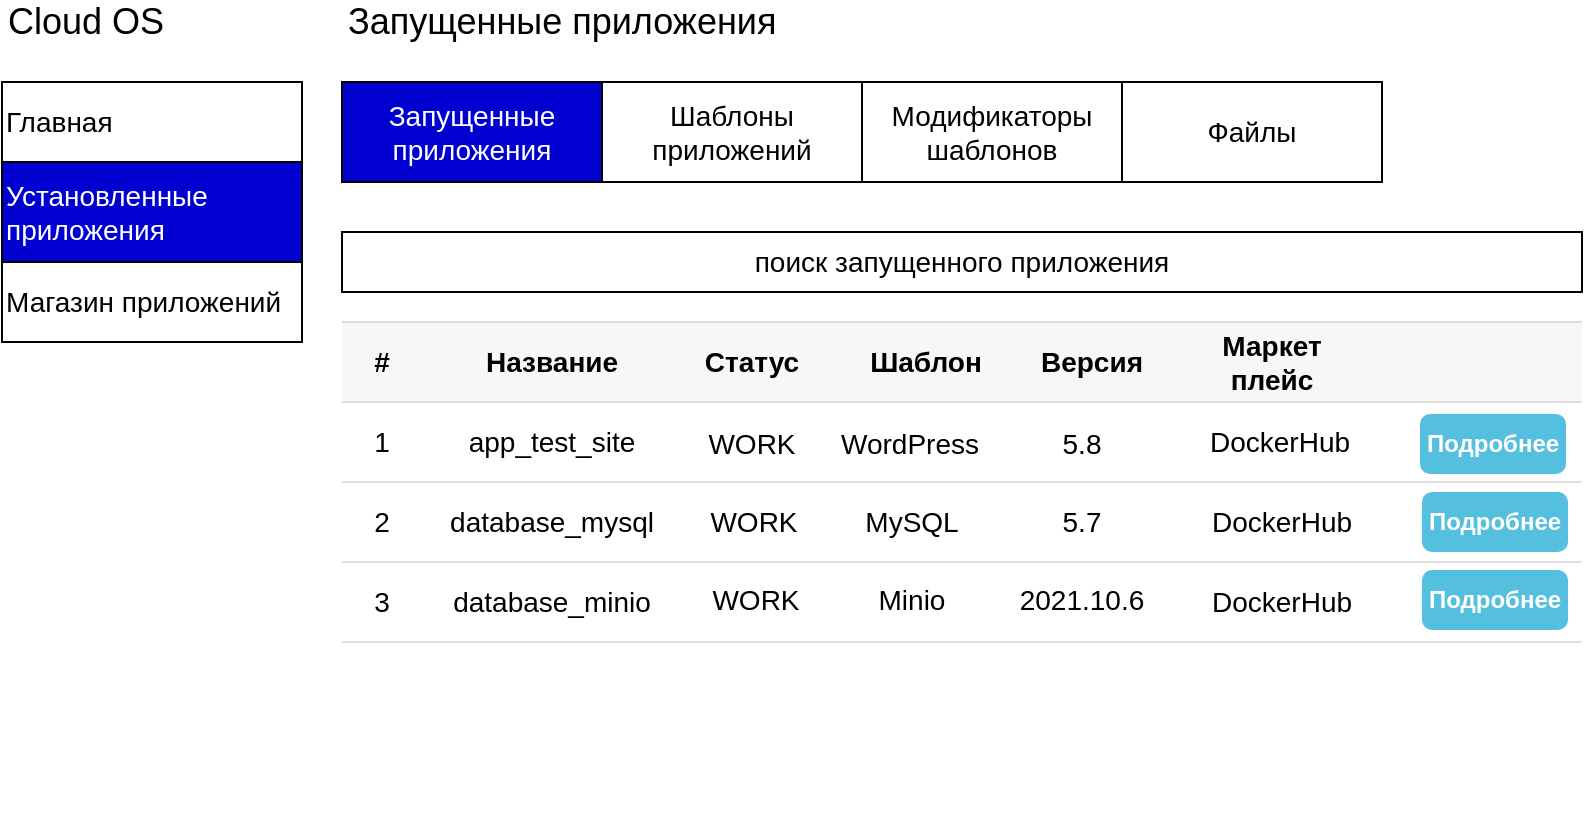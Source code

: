<mxfile version="12.4.0" type="device" pages="3"><diagram id="JrDgE8uD3g1a9WgGi8VF" name="Запущенные-приложения"><mxGraphModel dx="1005" dy="613" grid="1" gridSize="10" guides="1" tooltips="1" connect="1" arrows="1" fold="1" page="1" pageScale="1" pageWidth="827" pageHeight="1169" math="0" shadow="0"><root><mxCell id="63hw2q9ijEWtLi6miKPe-0"/><mxCell id="63hw2q9ijEWtLi6miKPe-1" parent="63hw2q9ijEWtLi6miKPe-0"/><mxCell id="63hw2q9ijEWtLi6miKPe-6" value="&lt;span style=&quot;white-space: normal&quot;&gt;Установленные приложения&lt;/span&gt;" style="rounded=0;whiteSpace=wrap;html=1;fontSize=14;align=left;labelBackgroundColor=none;fillColor=#0000D0;fontColor=#FFFFFF;" vertex="1" parent="63hw2q9ijEWtLi6miKPe-1"><mxGeometry x="10" y="110" width="150" height="50" as="geometry"/></mxCell><mxCell id="63hw2q9ijEWtLi6miKPe-8" value="&lt;span style=&quot;white-space: normal&quot;&gt;Главная&lt;/span&gt;" style="rounded=0;whiteSpace=wrap;html=1;fontSize=14;align=left;labelBackgroundColor=none;fillColor=#ffffff;fontColor=#000000;" vertex="1" parent="63hw2q9ijEWtLi6miKPe-1"><mxGeometry x="10" y="70" width="150" height="40" as="geometry"/></mxCell><mxCell id="63hw2q9ijEWtLi6miKPe-9" value="Магазин приложений" style="rounded=0;whiteSpace=wrap;html=1;fontSize=14;align=left;labelBackgroundColor=none;fillColor=#ffffff;fontColor=#000000;" vertex="1" parent="63hw2q9ijEWtLi6miKPe-1"><mxGeometry x="10" y="160" width="150" height="40" as="geometry"/></mxCell><mxCell id="ipV3f_fahWOgh4RkHPQq-0" value="Запущенные&lt;br&gt;приложения" style="rounded=0;whiteSpace=wrap;html=1;labelBackgroundColor=none;fillColor=#0000D0;fontSize=14;fontColor=#FFFFFF;align=center;" vertex="1" parent="63hw2q9ijEWtLi6miKPe-1"><mxGeometry x="180" y="70" width="130" height="50" as="geometry"/></mxCell><mxCell id="ipV3f_fahWOgh4RkHPQq-1" value="Cloud OS" style="text;html=1;strokeColor=none;fillColor=none;align=left;verticalAlign=middle;whiteSpace=wrap;rounded=0;labelBackgroundColor=none;fontSize=18;fontColor=#000000;" vertex="1" parent="63hw2q9ijEWtLi6miKPe-1"><mxGeometry x="11" y="30" width="150" height="20" as="geometry"/></mxCell><mxCell id="ipV3f_fahWOgh4RkHPQq-2" value="Запущенные приложения" style="text;html=1;strokeColor=none;fillColor=none;align=left;verticalAlign=middle;whiteSpace=wrap;rounded=0;labelBackgroundColor=none;fontSize=18;fontColor=#000000;" vertex="1" parent="63hw2q9ijEWtLi6miKPe-1"><mxGeometry x="181" y="30" width="250" height="20" as="geometry"/></mxCell><mxCell id="ipV3f_fahWOgh4RkHPQq-3" value="Шаблоны&lt;br&gt;приложений" style="rounded=0;whiteSpace=wrap;html=1;labelBackgroundColor=none;fillColor=#ffffff;fontSize=14;fontColor=#000000;align=center;" vertex="1" parent="63hw2q9ijEWtLi6miKPe-1"><mxGeometry x="310" y="70" width="130" height="50" as="geometry"/></mxCell><mxCell id="ipV3f_fahWOgh4RkHPQq-4" value="Модификаторы&lt;br&gt;шаблонов" style="rounded=0;whiteSpace=wrap;html=1;labelBackgroundColor=none;fillColor=#ffffff;fontSize=14;fontColor=#000000;align=center;" vertex="1" parent="63hw2q9ijEWtLi6miKPe-1"><mxGeometry x="440" y="70" width="130" height="50" as="geometry"/></mxCell><mxCell id="96yl3mnmM0A4l2XGLU0y-29" value="" style="html=1;shadow=0;dashed=0;shape=partialRectangle;top=0;bottom=0;right=0;left=0;strokeColor=#dddddd;labelBackgroundColor=none;fillColor=#ffffff;fontSize=14;fontColor=#000000;align=left;" vertex="1" parent="63hw2q9ijEWtLi6miKPe-1"><mxGeometry x="180" y="190" width="620" height="160" as="geometry"/></mxCell><mxCell id="96yl3mnmM0A4l2XGLU0y-30" value="" style="html=1;shadow=0;dashed=0;shape=mxgraph.bootstrap.horLines;strokeColor=inherit;fillColor=#000000;fillOpacity=3;resizeWidth=1;" vertex="1" parent="96yl3mnmM0A4l2XGLU0y-29"><mxGeometry width="620.0" height="40" relative="1" as="geometry"/></mxCell><mxCell id="96yl3mnmM0A4l2XGLU0y-31" value="#" style="html=1;shadow=0;dashed=0;shape=mxgraph.bootstrap.rect;strokeColor=none;fillColor=none;fontSize=14;fontStyle=1;whiteSpace=wrap;resizeHeight=1;" vertex="1" parent="96yl3mnmM0A4l2XGLU0y-30"><mxGeometry width="40" height="40" relative="1" as="geometry"/></mxCell><mxCell id="96yl3mnmM0A4l2XGLU0y-32" value="Название" style="html=1;shadow=0;dashed=0;shape=mxgraph.bootstrap.rect;strokeColor=none;fillColor=none;fontSize=14;fontStyle=1;align=center;whiteSpace=wrap;resizeHeight=1;" vertex="1" parent="96yl3mnmM0A4l2XGLU0y-30"><mxGeometry width="120" height="40" relative="1" as="geometry"><mxPoint x="45" as="offset"/></mxGeometry></mxCell><mxCell id="96yl3mnmM0A4l2XGLU0y-33" value="Шаблон" style="html=1;shadow=0;dashed=0;shape=mxgraph.bootstrap.rect;strokeColor=none;fillColor=none;fontSize=14;fontStyle=1;align=center;whiteSpace=wrap;resizeHeight=1;" vertex="1" parent="96yl3mnmM0A4l2XGLU0y-30"><mxGeometry width="90" height="40" relative="1" as="geometry"><mxPoint x="247" as="offset"/></mxGeometry></mxCell><mxCell id="96yl3mnmM0A4l2XGLU0y-34" value="Версия" style="html=1;shadow=0;dashed=0;shape=mxgraph.bootstrap.rect;strokeColor=none;fillColor=none;fontSize=14;fontStyle=1;align=center;whiteSpace=wrap;resizeHeight=1;" vertex="1" parent="96yl3mnmM0A4l2XGLU0y-30"><mxGeometry width="110" height="40" relative="1" as="geometry"><mxPoint x="320" as="offset"/></mxGeometry></mxCell><mxCell id="Lfw3LWU7JpFLzpk2XQXa-9" value="Маркет&lt;br&gt;плейс" style="html=1;shadow=0;dashed=0;shape=mxgraph.bootstrap.rect;strokeColor=none;fillColor=none;fontSize=14;fontStyle=1;align=center;whiteSpace=wrap;resizeHeight=1;" vertex="1" parent="96yl3mnmM0A4l2XGLU0y-30"><mxGeometry width="110" height="40" relative="1" as="geometry"><mxPoint x="410" as="offset"/></mxGeometry></mxCell><mxCell id="Lfw3LWU7JpFLzpk2XQXa-17" value="Статус" style="html=1;shadow=0;dashed=0;shape=mxgraph.bootstrap.rect;strokeColor=none;fillColor=none;fontSize=14;fontStyle=1;align=center;whiteSpace=wrap;resizeHeight=1;" vertex="1" parent="96yl3mnmM0A4l2XGLU0y-30"><mxGeometry width="90" height="40" relative="1" as="geometry"><mxPoint x="160" as="offset"/></mxGeometry></mxCell><mxCell id="96yl3mnmM0A4l2XGLU0y-37" value="" style="strokeColor=inherit;fillColor=inherit;gradientColor=inherit;html=1;shadow=0;dashed=0;shape=mxgraph.bootstrap.horLines;resizeWidth=1;" vertex="1" parent="96yl3mnmM0A4l2XGLU0y-29"><mxGeometry width="620.0" height="40" relative="1" as="geometry"><mxPoint y="40" as="offset"/></mxGeometry></mxCell><mxCell id="96yl3mnmM0A4l2XGLU0y-38" value="1" style="html=1;shadow=0;dashed=0;shape=mxgraph.bootstrap.rect;strokeColor=none;fillColor=none;fontSize=14;whiteSpace=wrap;resizeHeight=1;" vertex="1" parent="96yl3mnmM0A4l2XGLU0y-37"><mxGeometry width="40" height="40" relative="1" as="geometry"/></mxCell><mxCell id="96yl3mnmM0A4l2XGLU0y-39" value="app_test_site" style="html=1;shadow=0;dashed=0;shape=mxgraph.bootstrap.rect;strokeColor=none;fillColor=none;fontSize=14;align=center;whiteSpace=wrap;resizeHeight=1;" vertex="1" parent="96yl3mnmM0A4l2XGLU0y-37"><mxGeometry width="120" height="40" relative="1" as="geometry"><mxPoint x="45" as="offset"/></mxGeometry></mxCell><mxCell id="96yl3mnmM0A4l2XGLU0y-40" value="WordPress" style="html=1;shadow=0;dashed=0;shape=mxgraph.bootstrap.rect;strokeColor=none;fillColor=none;fontSize=14;align=center;whiteSpace=wrap;resizeHeight=1;" vertex="1" parent="96yl3mnmM0A4l2XGLU0y-37"><mxGeometry width="100" height="40" relative="1" as="geometry"><mxPoint x="234" y="1" as="offset"/></mxGeometry></mxCell><mxCell id="96yl3mnmM0A4l2XGLU0y-41" value="5.8" style="html=1;shadow=0;dashed=0;shape=mxgraph.bootstrap.rect;strokeColor=none;fillColor=none;fontSize=14;align=center;whiteSpace=wrap;resizeHeight=1;" vertex="1" parent="96yl3mnmM0A4l2XGLU0y-37"><mxGeometry width="80" height="40" relative="1" as="geometry"><mxPoint x="330" y="1" as="offset"/></mxGeometry></mxCell><mxCell id="Lfw3LWU7JpFLzpk2XQXa-10" value="DockerHub" style="html=1;shadow=0;dashed=0;shape=mxgraph.bootstrap.rect;strokeColor=none;fillColor=none;fontSize=14;align=center;whiteSpace=wrap;resizeHeight=1;" vertex="1" parent="96yl3mnmM0A4l2XGLU0y-37"><mxGeometry width="80" height="40" relative="1" as="geometry"><mxPoint x="429" as="offset"/></mxGeometry></mxCell><mxCell id="Lfw3LWU7JpFLzpk2XQXa-8" value="Подробнее" style="html=1;shadow=0;dashed=0;shape=mxgraph.bootstrap.rrect;align=center;rSize=5;strokeColor=none;fillColor=#55BFE0;fontColor=#ffffff;fontStyle=1;whiteSpace=wrap;" vertex="1" parent="96yl3mnmM0A4l2XGLU0y-37"><mxGeometry x="539" y="6" width="73" height="30" as="geometry"/></mxCell><mxCell id="Lfw3LWU7JpFLzpk2XQXa-18" value="WORK" style="html=1;shadow=0;dashed=0;shape=mxgraph.bootstrap.rect;strokeColor=none;fillColor=none;fontSize=14;align=center;whiteSpace=wrap;resizeHeight=1;" vertex="1" parent="96yl3mnmM0A4l2XGLU0y-37"><mxGeometry width="70" height="40" relative="1" as="geometry"><mxPoint x="170" y="1" as="offset"/></mxGeometry></mxCell><mxCell id="96yl3mnmM0A4l2XGLU0y-44" value="" style="strokeColor=inherit;fillColor=inherit;gradientColor=inherit;html=1;shadow=0;dashed=0;shape=mxgraph.bootstrap.horLines;resizeWidth=1;" vertex="1" parent="96yl3mnmM0A4l2XGLU0y-29"><mxGeometry width="620.0" height="40" relative="1" as="geometry"><mxPoint y="80" as="offset"/></mxGeometry></mxCell><mxCell id="96yl3mnmM0A4l2XGLU0y-45" value="2" style="html=1;shadow=0;dashed=0;shape=mxgraph.bootstrap.rect;strokeColor=none;fillColor=none;fontSize=14;whiteSpace=wrap;resizeHeight=1;" vertex="1" parent="96yl3mnmM0A4l2XGLU0y-44"><mxGeometry width="40" height="40" relative="1" as="geometry"/></mxCell><mxCell id="96yl3mnmM0A4l2XGLU0y-46" value="database_mysql" style="html=1;shadow=0;dashed=0;shape=mxgraph.bootstrap.rect;strokeColor=none;fillColor=none;fontSize=14;align=center;whiteSpace=wrap;resizeHeight=1;" vertex="1" parent="96yl3mnmM0A4l2XGLU0y-44"><mxGeometry width="80" height="40" relative="1" as="geometry"><mxPoint x="65" as="offset"/></mxGeometry></mxCell><mxCell id="96yl3mnmM0A4l2XGLU0y-47" value="MySQL" style="html=1;shadow=0;dashed=0;shape=mxgraph.bootstrap.rect;strokeColor=none;fillColor=none;fontSize=14;align=center;whiteSpace=wrap;resizeHeight=1;" vertex="1" parent="96yl3mnmM0A4l2XGLU0y-44"><mxGeometry width="80" height="40" relative="1" as="geometry"><mxPoint x="245" as="offset"/></mxGeometry></mxCell><mxCell id="96yl3mnmM0A4l2XGLU0y-48" value="5.7" style="html=1;shadow=0;dashed=0;shape=mxgraph.bootstrap.rect;strokeColor=none;fillColor=none;fontSize=14;align=center;whiteSpace=wrap;resizeHeight=1;" vertex="1" parent="96yl3mnmM0A4l2XGLU0y-44"><mxGeometry width="100" height="40" relative="1" as="geometry"><mxPoint x="320" as="offset"/></mxGeometry></mxCell><mxCell id="Lfw3LWU7JpFLzpk2XQXa-12" value="DockerHub" style="html=1;shadow=0;dashed=0;shape=mxgraph.bootstrap.rect;strokeColor=none;fillColor=none;fontSize=14;align=center;whiteSpace=wrap;resizeHeight=1;" vertex="1" parent="96yl3mnmM0A4l2XGLU0y-44"><mxGeometry width="100" height="40" relative="1" as="geometry"><mxPoint x="420" as="offset"/></mxGeometry></mxCell><mxCell id="Lfw3LWU7JpFLzpk2XQXa-14" value="Подробнее" style="html=1;shadow=0;dashed=0;shape=mxgraph.bootstrap.rrect;align=center;rSize=5;strokeColor=none;fillColor=#55BFE0;fontColor=#ffffff;fontStyle=1;whiteSpace=wrap;" vertex="1" parent="96yl3mnmM0A4l2XGLU0y-44"><mxGeometry x="540" y="5" width="73" height="30" as="geometry"/></mxCell><mxCell id="Lfw3LWU7JpFLzpk2XQXa-19" value="WORK" style="html=1;shadow=0;dashed=0;shape=mxgraph.bootstrap.rect;strokeColor=none;fillColor=none;fontSize=14;align=center;whiteSpace=wrap;resizeHeight=1;" vertex="1" parent="96yl3mnmM0A4l2XGLU0y-44"><mxGeometry width="80" height="40" relative="1" as="geometry"><mxPoint x="166" as="offset"/></mxGeometry></mxCell><mxCell id="96yl3mnmM0A4l2XGLU0y-51" value="" style="strokeColor=inherit;fillColor=inherit;gradientColor=inherit;html=1;shadow=0;dashed=0;shape=mxgraph.bootstrap.horLines;resizeWidth=1;" vertex="1" parent="96yl3mnmM0A4l2XGLU0y-29"><mxGeometry width="620.0" height="40" relative="1" as="geometry"><mxPoint y="120" as="offset"/></mxGeometry></mxCell><mxCell id="96yl3mnmM0A4l2XGLU0y-52" value="3" style="html=1;shadow=0;dashed=0;shape=mxgraph.bootstrap.rect;strokeColor=none;fillColor=none;fontSize=14;whiteSpace=wrap;resizeHeight=1;" vertex="1" parent="96yl3mnmM0A4l2XGLU0y-51"><mxGeometry width="40" height="40" relative="1" as="geometry"/></mxCell><mxCell id="96yl3mnmM0A4l2XGLU0y-53" value="database_minio" style="html=1;shadow=0;dashed=0;shape=mxgraph.bootstrap.rect;strokeColor=none;fillColor=none;fontSize=14;align=center;whiteSpace=wrap;resizeHeight=1;" vertex="1" parent="96yl3mnmM0A4l2XGLU0y-51"><mxGeometry width="80" height="40" relative="1" as="geometry"><mxPoint x="65" as="offset"/></mxGeometry></mxCell><mxCell id="96yl3mnmM0A4l2XGLU0y-54" value="Minio" style="html=1;shadow=0;dashed=0;shape=mxgraph.bootstrap.rect;strokeColor=none;fillColor=none;fontSize=14;align=center;whiteSpace=wrap;resizeHeight=1;" vertex="1" parent="96yl3mnmM0A4l2XGLU0y-51"><mxGeometry width="90" height="40" relative="1" as="geometry"><mxPoint x="240" y="-1" as="offset"/></mxGeometry></mxCell><mxCell id="96yl3mnmM0A4l2XGLU0y-55" value="2021.10.6" style="html=1;shadow=0;dashed=0;shape=mxgraph.bootstrap.rect;strokeColor=none;fillColor=none;fontSize=14;align=center;whiteSpace=wrap;resizeHeight=1;" vertex="1" parent="96yl3mnmM0A4l2XGLU0y-51"><mxGeometry width="100" height="40" relative="1" as="geometry"><mxPoint x="320" y="-1" as="offset"/></mxGeometry></mxCell><mxCell id="Lfw3LWU7JpFLzpk2XQXa-13" value="DockerHub" style="html=1;shadow=0;dashed=0;shape=mxgraph.bootstrap.rect;strokeColor=none;fillColor=none;fontSize=14;align=center;whiteSpace=wrap;resizeHeight=1;" vertex="1" parent="96yl3mnmM0A4l2XGLU0y-51"><mxGeometry width="100" height="40" relative="1" as="geometry"><mxPoint x="420" as="offset"/></mxGeometry></mxCell><mxCell id="Lfw3LWU7JpFLzpk2XQXa-15" value="Подробнее" style="html=1;shadow=0;dashed=0;shape=mxgraph.bootstrap.rrect;align=center;rSize=5;strokeColor=none;fillColor=#55BFE0;fontColor=#ffffff;fontStyle=1;whiteSpace=wrap;" vertex="1" parent="96yl3mnmM0A4l2XGLU0y-51"><mxGeometry x="540" y="4" width="73" height="30" as="geometry"/></mxCell><mxCell id="Lfw3LWU7JpFLzpk2XQXa-20" value="WORK" style="html=1;shadow=0;dashed=0;shape=mxgraph.bootstrap.rect;strokeColor=none;fillColor=none;fontSize=14;align=center;whiteSpace=wrap;resizeHeight=1;" vertex="1" parent="96yl3mnmM0A4l2XGLU0y-51"><mxGeometry width="80" height="40" relative="1" as="geometry"><mxPoint x="167" y="-1" as="offset"/></mxGeometry></mxCell><mxCell id="Lfw3LWU7JpFLzpk2XQXa-6" value="Text" style="text;html=1;align=center;verticalAlign=middle;resizable=0;points=[];;autosize=1;fontSize=14;fontColor=#FFFFFF;" vertex="1" parent="63hw2q9ijEWtLi6miKPe-1"><mxGeometry x="431" y="423" width="40" height="20" as="geometry"/></mxCell><mxCell id="Lfw3LWU7JpFLzpk2XQXa-16" value="поиск запущенного приложения" style="rounded=0;whiteSpace=wrap;html=1;labelBackgroundColor=none;fillColor=#ffffff;fontSize=14;fontColor=#000000;align=center;" vertex="1" parent="63hw2q9ijEWtLi6miKPe-1"><mxGeometry x="180" y="145" width="620" height="30" as="geometry"/></mxCell><mxCell id="54RAI9ahdwLEIPmzJVaE-0" value="Файлы" style="rounded=0;whiteSpace=wrap;html=1;labelBackgroundColor=none;fillColor=#ffffff;fontSize=14;fontColor=#000000;align=center;" vertex="1" parent="63hw2q9ijEWtLi6miKPe-1"><mxGeometry x="570" y="70" width="130" height="50" as="geometry"/></mxCell></root></mxGraphModel></diagram><diagram name="Шаблоны-приложений" id="APEYOhMUo7DAQHO9PnWC"><mxGraphModel dx="854" dy="521" grid="1" gridSize="10" guides="1" tooltips="1" connect="1" arrows="1" fold="1" page="1" pageScale="1" pageWidth="827" pageHeight="1169" math="0" shadow="0"><root><mxCell id="mfKeHgI7LYdbrTLJfNx0-0"/><mxCell id="mfKeHgI7LYdbrTLJfNx0-1" parent="mfKeHgI7LYdbrTLJfNx0-0"/><mxCell id="TLwlN860NCSayhAKVvN7-0" value="&lt;span style=&quot;white-space: normal&quot;&gt;Установленные приложения&lt;/span&gt;" style="rounded=0;whiteSpace=wrap;html=1;fontSize=14;align=left;labelBackgroundColor=none;fillColor=#0000D0;fontColor=#FFFFFF;" vertex="1" parent="mfKeHgI7LYdbrTLJfNx0-1"><mxGeometry x="10" y="110" width="150" height="50" as="geometry"/></mxCell><mxCell id="TLwlN860NCSayhAKVvN7-1" value="&lt;span style=&quot;white-space: normal&quot;&gt;Главная&lt;/span&gt;" style="rounded=0;whiteSpace=wrap;html=1;fontSize=14;align=left;labelBackgroundColor=none;fillColor=#ffffff;fontColor=#000000;" vertex="1" parent="mfKeHgI7LYdbrTLJfNx0-1"><mxGeometry x="10" y="70" width="150" height="40" as="geometry"/></mxCell><mxCell id="TLwlN860NCSayhAKVvN7-2" value="Магазин приложений" style="rounded=0;whiteSpace=wrap;html=1;fontSize=14;align=left;labelBackgroundColor=none;fillColor=#ffffff;fontColor=#000000;" vertex="1" parent="mfKeHgI7LYdbrTLJfNx0-1"><mxGeometry x="10" y="160" width="150" height="40" as="geometry"/></mxCell><mxCell id="TLwlN860NCSayhAKVvN7-3" value="Запущенные&lt;br&gt;приложения" style="rounded=0;whiteSpace=wrap;html=1;labelBackgroundColor=none;fillColor=#ffffff;fontSize=14;fontColor=#000000;align=center;" vertex="1" parent="mfKeHgI7LYdbrTLJfNx0-1"><mxGeometry x="180" y="70" width="130" height="50" as="geometry"/></mxCell><mxCell id="TLwlN860NCSayhAKVvN7-4" value="Cloud OS" style="text;html=1;strokeColor=none;fillColor=none;align=left;verticalAlign=middle;whiteSpace=wrap;rounded=0;labelBackgroundColor=none;fontSize=18;fontColor=#000000;" vertex="1" parent="mfKeHgI7LYdbrTLJfNx0-1"><mxGeometry x="11" y="30" width="150" height="20" as="geometry"/></mxCell><mxCell id="TLwlN860NCSayhAKVvN7-5" value="Запущенные приложения" style="text;html=1;strokeColor=none;fillColor=none;align=left;verticalAlign=middle;whiteSpace=wrap;rounded=0;labelBackgroundColor=none;fontSize=18;fontColor=#000000;" vertex="1" parent="mfKeHgI7LYdbrTLJfNx0-1"><mxGeometry x="181" y="30" width="250" height="20" as="geometry"/></mxCell><mxCell id="TLwlN860NCSayhAKVvN7-6" value="Шаблоны&lt;br&gt;приложений" style="rounded=0;whiteSpace=wrap;html=1;labelBackgroundColor=none;fillColor=#0000D0;fontSize=14;fontColor=#FFFFFF;align=center;" vertex="1" parent="mfKeHgI7LYdbrTLJfNx0-1"><mxGeometry x="310" y="70" width="130" height="50" as="geometry"/></mxCell><mxCell id="TLwlN860NCSayhAKVvN7-7" value="Модификаторы&lt;br&gt;шаблонов" style="rounded=0;whiteSpace=wrap;html=1;labelBackgroundColor=none;fillColor=#ffffff;fontSize=14;fontColor=#000000;align=center;" vertex="1" parent="mfKeHgI7LYdbrTLJfNx0-1"><mxGeometry x="440" y="70" width="130" height="50" as="geometry"/></mxCell><mxCell id="TLwlN860NCSayhAKVvN7-8" value="" style="html=1;shadow=0;dashed=0;shape=partialRectangle;top=0;bottom=0;right=0;left=0;strokeColor=#dddddd;labelBackgroundColor=none;fillColor=#ffffff;fontSize=14;fontColor=#000000;align=left;" vertex="1" parent="mfKeHgI7LYdbrTLJfNx0-1"><mxGeometry x="180" y="190" width="520" height="160" as="geometry"/></mxCell><mxCell id="TLwlN860NCSayhAKVvN7-9" value="" style="html=1;shadow=0;dashed=0;shape=mxgraph.bootstrap.horLines;strokeColor=inherit;fillColor=#000000;fillOpacity=3;resizeWidth=1;" vertex="1" parent="TLwlN860NCSayhAKVvN7-8"><mxGeometry width="520.0" height="40" relative="1" as="geometry"/></mxCell><mxCell id="TLwlN860NCSayhAKVvN7-10" value="#" style="html=1;shadow=0;dashed=0;shape=mxgraph.bootstrap.rect;strokeColor=none;fillColor=none;fontSize=14;fontStyle=1;whiteSpace=wrap;resizeHeight=1;" vertex="1" parent="TLwlN860NCSayhAKVvN7-9"><mxGeometry width="40" height="40" relative="1" as="geometry"/></mxCell><mxCell id="TLwlN860NCSayhAKVvN7-11" value="Название" style="html=1;shadow=0;dashed=0;shape=mxgraph.bootstrap.rect;strokeColor=none;fillColor=none;fontSize=14;fontStyle=1;align=center;whiteSpace=wrap;resizeHeight=1;" vertex="1" parent="TLwlN860NCSayhAKVvN7-9"><mxGeometry width="120" height="40" relative="1" as="geometry"><mxPoint x="45" as="offset"/></mxGeometry></mxCell><mxCell id="TLwlN860NCSayhAKVvN7-14" value="Маркетплейс" style="html=1;shadow=0;dashed=0;shape=mxgraph.bootstrap.rect;strokeColor=none;fillColor=none;fontSize=14;fontStyle=1;align=center;whiteSpace=wrap;resizeHeight=1;" vertex="1" parent="TLwlN860NCSayhAKVvN7-9"><mxGeometry width="120" height="40" relative="1" as="geometry"><mxPoint x="169" as="offset"/></mxGeometry></mxCell><mxCell id="TLwlN860NCSayhAKVvN7-16" value="" style="strokeColor=inherit;fillColor=inherit;gradientColor=inherit;html=1;shadow=0;dashed=0;shape=mxgraph.bootstrap.horLines;resizeWidth=1;" vertex="1" parent="TLwlN860NCSayhAKVvN7-8"><mxGeometry width="520.0" height="40" relative="1" as="geometry"><mxPoint y="40" as="offset"/></mxGeometry></mxCell><mxCell id="TLwlN860NCSayhAKVvN7-17" value="1" style="html=1;shadow=0;dashed=0;shape=mxgraph.bootstrap.rect;strokeColor=none;fillColor=none;fontSize=14;whiteSpace=wrap;resizeHeight=1;" vertex="1" parent="TLwlN860NCSayhAKVvN7-16"><mxGeometry width="40" height="40" relative="1" as="geometry"/></mxCell><mxCell id="TLwlN860NCSayhAKVvN7-18" value="WordPress" style="html=1;shadow=0;dashed=0;shape=mxgraph.bootstrap.rect;strokeColor=none;fillColor=none;fontSize=14;align=center;whiteSpace=wrap;resizeHeight=1;" vertex="1" parent="TLwlN860NCSayhAKVvN7-16"><mxGeometry width="120" height="40" relative="1" as="geometry"><mxPoint x="45" as="offset"/></mxGeometry></mxCell><mxCell id="TLwlN860NCSayhAKVvN7-21" value="DockerHub" style="html=1;shadow=0;dashed=0;shape=mxgraph.bootstrap.rect;strokeColor=none;fillColor=none;fontSize=14;align=center;whiteSpace=wrap;resizeHeight=1;" vertex="1" parent="TLwlN860NCSayhAKVvN7-16"><mxGeometry width="80" height="40" relative="1" as="geometry"><mxPoint x="190" y="1" as="offset"/></mxGeometry></mxCell><mxCell id="TLwlN860NCSayhAKVvN7-38" value="Подробнее" style="html=1;shadow=0;dashed=0;shape=mxgraph.bootstrap.rrect;align=center;rSize=5;strokeColor=none;fillColor=#55BFE0;fontColor=#ffffff;fontStyle=1;whiteSpace=wrap;" vertex="1" parent="TLwlN860NCSayhAKVvN7-16"><mxGeometry x="312" y="6" width="75.92" height="30" as="geometry"/></mxCell><mxCell id="bo0qXHEWa2jmOMniGgTe-0" value="Установить" style="html=1;shadow=0;dashed=0;shape=mxgraph.bootstrap.rrect;align=center;rSize=5;strokeColor=none;fillColor=#66CC00;fontColor=#ffffff;fontStyle=1;whiteSpace=wrap;" vertex="1" parent="TLwlN860NCSayhAKVvN7-16"><mxGeometry x="405.6" y="6" width="75.92" height="30" as="geometry"/></mxCell><mxCell id="TLwlN860NCSayhAKVvN7-24" value="" style="strokeColor=inherit;fillColor=inherit;gradientColor=inherit;html=1;shadow=0;dashed=0;shape=mxgraph.bootstrap.horLines;resizeWidth=1;" vertex="1" parent="TLwlN860NCSayhAKVvN7-8"><mxGeometry width="520.0" height="40" relative="1" as="geometry"><mxPoint y="80" as="offset"/></mxGeometry></mxCell><mxCell id="TLwlN860NCSayhAKVvN7-25" value="2" style="html=1;shadow=0;dashed=0;shape=mxgraph.bootstrap.rect;strokeColor=none;fillColor=none;fontSize=14;whiteSpace=wrap;resizeHeight=1;" vertex="1" parent="TLwlN860NCSayhAKVvN7-24"><mxGeometry width="40" height="40" relative="1" as="geometry"/></mxCell><mxCell id="TLwlN860NCSayhAKVvN7-26" value="MySQL" style="html=1;shadow=0;dashed=0;shape=mxgraph.bootstrap.rect;strokeColor=none;fillColor=none;fontSize=14;align=center;whiteSpace=wrap;resizeHeight=1;" vertex="1" parent="TLwlN860NCSayhAKVvN7-24"><mxGeometry width="80" height="40" relative="1" as="geometry"><mxPoint x="65" as="offset"/></mxGeometry></mxCell><mxCell id="TLwlN860NCSayhAKVvN7-29" value="DockerHub" style="html=1;shadow=0;dashed=0;shape=mxgraph.bootstrap.rect;strokeColor=none;fillColor=none;fontSize=14;align=center;whiteSpace=wrap;resizeHeight=1;" vertex="1" parent="TLwlN860NCSayhAKVvN7-24"><mxGeometry width="100" height="40" relative="1" as="geometry"><mxPoint x="181" as="offset"/></mxGeometry></mxCell><mxCell id="TLwlN860NCSayhAKVvN7-22" value="Подробнее" style="html=1;shadow=0;dashed=0;shape=mxgraph.bootstrap.rrect;align=center;rSize=5;strokeColor=none;fillColor=#55BFE0;fontColor=#ffffff;fontStyle=1;whiteSpace=wrap;" vertex="1" parent="TLwlN860NCSayhAKVvN7-24"><mxGeometry x="312" y="6" width="75.92" height="30" as="geometry"/></mxCell><mxCell id="bo0qXHEWa2jmOMniGgTe-2" value="Установить" style="html=1;shadow=0;dashed=0;shape=mxgraph.bootstrap.rrect;align=center;rSize=5;strokeColor=none;fillColor=#66CC00;fontColor=#ffffff;fontStyle=1;whiteSpace=wrap;" vertex="1" parent="TLwlN860NCSayhAKVvN7-24"><mxGeometry x="405.6" y="5" width="75.92" height="30" as="geometry"/></mxCell><mxCell id="TLwlN860NCSayhAKVvN7-32" value="" style="strokeColor=inherit;fillColor=inherit;gradientColor=inherit;html=1;shadow=0;dashed=0;shape=mxgraph.bootstrap.horLines;resizeWidth=1;" vertex="1" parent="TLwlN860NCSayhAKVvN7-8"><mxGeometry width="520.0" height="40" relative="1" as="geometry"><mxPoint y="120" as="offset"/></mxGeometry></mxCell><mxCell id="TLwlN860NCSayhAKVvN7-33" value="3" style="html=1;shadow=0;dashed=0;shape=mxgraph.bootstrap.rect;strokeColor=none;fillColor=none;fontSize=14;whiteSpace=wrap;resizeHeight=1;" vertex="1" parent="TLwlN860NCSayhAKVvN7-32"><mxGeometry width="40" height="40" relative="1" as="geometry"/></mxCell><mxCell id="TLwlN860NCSayhAKVvN7-34" value="Minio" style="html=1;shadow=0;dashed=0;shape=mxgraph.bootstrap.rect;strokeColor=none;fillColor=none;fontSize=14;align=center;whiteSpace=wrap;resizeHeight=1;" vertex="1" parent="TLwlN860NCSayhAKVvN7-32"><mxGeometry width="80" height="40" relative="1" as="geometry"><mxPoint x="65" as="offset"/></mxGeometry></mxCell><mxCell id="TLwlN860NCSayhAKVvN7-37" value="DockerHub" style="html=1;shadow=0;dashed=0;shape=mxgraph.bootstrap.rect;strokeColor=none;fillColor=none;fontSize=14;align=center;whiteSpace=wrap;resizeHeight=1;" vertex="1" parent="TLwlN860NCSayhAKVvN7-32"><mxGeometry width="100" height="40" relative="1" as="geometry"><mxPoint x="181" y="-1" as="offset"/></mxGeometry></mxCell><mxCell id="TLwlN860NCSayhAKVvN7-30" value="Подробнее" style="html=1;shadow=0;dashed=0;shape=mxgraph.bootstrap.rrect;align=center;rSize=5;strokeColor=none;fillColor=#55BFE0;fontColor=#ffffff;fontStyle=1;whiteSpace=wrap;" vertex="1" parent="TLwlN860NCSayhAKVvN7-32"><mxGeometry x="312" y="6" width="75.92" height="30" as="geometry"/></mxCell><mxCell id="bo0qXHEWa2jmOMniGgTe-1" value="Установить" style="html=1;shadow=0;dashed=0;shape=mxgraph.bootstrap.rrect;align=center;rSize=5;strokeColor=none;fillColor=#66CC00;fontColor=#ffffff;fontStyle=1;whiteSpace=wrap;" vertex="1" parent="TLwlN860NCSayhAKVvN7-32"><mxGeometry x="405.6" y="4" width="75.92" height="30" as="geometry"/></mxCell><mxCell id="TLwlN860NCSayhAKVvN7-40" value="поиск шаблона по названию" style="rounded=0;whiteSpace=wrap;html=1;labelBackgroundColor=none;fillColor=#ffffff;fontSize=14;fontColor=#000000;align=center;" vertex="1" parent="mfKeHgI7LYdbrTLJfNx0-1"><mxGeometry x="181" y="145" width="389" height="30" as="geometry"/></mxCell><mxCell id="TLwlN860NCSayhAKVvN7-41" value="Файлы" style="rounded=0;whiteSpace=wrap;html=1;labelBackgroundColor=none;fillColor=#ffffff;fontSize=14;fontColor=#000000;align=center;" vertex="1" parent="mfKeHgI7LYdbrTLJfNx0-1"><mxGeometry x="570" y="70" width="130" height="50" as="geometry"/></mxCell><mxCell id="bo0qXHEWa2jmOMniGgTe-3" value="&lt;span style=&quot;font-size: 14px&quot;&gt;Все магазины&lt;/span&gt;" style="rounded=0;whiteSpace=wrap;html=1;labelBackgroundColor=none;fillColor=#ffffff;fontSize=18;fontColor=#000000;align=center;" vertex="1" parent="mfKeHgI7LYdbrTLJfNx0-1"><mxGeometry x="580" y="145" width="120" height="30" as="geometry"/></mxCell></root></mxGraphModel></diagram><diagram name="Модификаторы-приложений" id="pWOuTivBp4cdHtPvGURR"><mxGraphModel dx="854" dy="521" grid="1" gridSize="10" guides="1" tooltips="1" connect="1" arrows="1" fold="1" page="1" pageScale="1" pageWidth="827" pageHeight="1169" math="0" shadow="0"><root><mxCell id="on9ubzUbm9ZfOwUmcfH1-0"/><mxCell id="on9ubzUbm9ZfOwUmcfH1-1" parent="on9ubzUbm9ZfOwUmcfH1-0"/><mxCell id="ieQtvrVPaqUYlRtfbKoQ-0" value="&lt;span style=&quot;white-space: normal&quot;&gt;Установленные приложения&lt;/span&gt;" style="rounded=0;whiteSpace=wrap;html=1;fontSize=14;align=left;labelBackgroundColor=none;fillColor=#0000D0;fontColor=#FFFFFF;" vertex="1" parent="on9ubzUbm9ZfOwUmcfH1-1"><mxGeometry x="10" y="110" width="150" height="50" as="geometry"/></mxCell><mxCell id="ieQtvrVPaqUYlRtfbKoQ-1" value="&lt;span style=&quot;white-space: normal&quot;&gt;Главная&lt;/span&gt;" style="rounded=0;whiteSpace=wrap;html=1;fontSize=14;align=left;labelBackgroundColor=none;fillColor=#ffffff;fontColor=#000000;" vertex="1" parent="on9ubzUbm9ZfOwUmcfH1-1"><mxGeometry x="10" y="70" width="150" height="40" as="geometry"/></mxCell><mxCell id="ieQtvrVPaqUYlRtfbKoQ-2" value="Магазин приложений" style="rounded=0;whiteSpace=wrap;html=1;fontSize=14;align=left;labelBackgroundColor=none;fillColor=#ffffff;fontColor=#000000;" vertex="1" parent="on9ubzUbm9ZfOwUmcfH1-1"><mxGeometry x="10" y="160" width="150" height="40" as="geometry"/></mxCell><mxCell id="ieQtvrVPaqUYlRtfbKoQ-3" value="Запущенные&lt;br&gt;приложения" style="rounded=0;whiteSpace=wrap;html=1;labelBackgroundColor=none;fillColor=#ffffff;fontSize=14;fontColor=#000000;align=center;" vertex="1" parent="on9ubzUbm9ZfOwUmcfH1-1"><mxGeometry x="180" y="70" width="130" height="50" as="geometry"/></mxCell><mxCell id="ieQtvrVPaqUYlRtfbKoQ-4" value="Cloud OS" style="text;html=1;strokeColor=none;fillColor=none;align=left;verticalAlign=middle;whiteSpace=wrap;rounded=0;labelBackgroundColor=none;fontSize=18;fontColor=#000000;" vertex="1" parent="on9ubzUbm9ZfOwUmcfH1-1"><mxGeometry x="11" y="30" width="150" height="20" as="geometry"/></mxCell><mxCell id="ieQtvrVPaqUYlRtfbKoQ-5" value="Запущенные приложения" style="text;html=1;strokeColor=none;fillColor=none;align=left;verticalAlign=middle;whiteSpace=wrap;rounded=0;labelBackgroundColor=none;fontSize=18;fontColor=#000000;" vertex="1" parent="on9ubzUbm9ZfOwUmcfH1-1"><mxGeometry x="181" y="30" width="250" height="20" as="geometry"/></mxCell><mxCell id="ieQtvrVPaqUYlRtfbKoQ-6" value="Шаблоны&lt;br&gt;приложений" style="rounded=0;whiteSpace=wrap;html=1;labelBackgroundColor=none;fillColor=#ffffff;fontSize=14;fontColor=#000000;align=center;" vertex="1" parent="on9ubzUbm9ZfOwUmcfH1-1"><mxGeometry x="310" y="70" width="130" height="50" as="geometry"/></mxCell><mxCell id="ieQtvrVPaqUYlRtfbKoQ-7" value="Модификаторы&lt;br&gt;шаблонов" style="rounded=0;whiteSpace=wrap;html=1;labelBackgroundColor=none;fillColor=#0000D0;fontSize=14;fontColor=#FFFFFF;align=center;" vertex="1" parent="on9ubzUbm9ZfOwUmcfH1-1"><mxGeometry x="440" y="70" width="130" height="50" as="geometry"/></mxCell><mxCell id="ieQtvrVPaqUYlRtfbKoQ-8" value="" style="html=1;shadow=0;dashed=0;shape=partialRectangle;top=0;bottom=0;right=0;left=0;strokeColor=#dddddd;labelBackgroundColor=none;fillColor=#ffffff;fontSize=14;fontColor=#000000;align=left;" vertex="1" parent="on9ubzUbm9ZfOwUmcfH1-1"><mxGeometry x="180" y="190" width="520" height="160" as="geometry"/></mxCell><mxCell id="ieQtvrVPaqUYlRtfbKoQ-9" value="" style="html=1;shadow=0;dashed=0;shape=mxgraph.bootstrap.horLines;strokeColor=inherit;fillColor=#000000;fillOpacity=3;resizeWidth=1;" vertex="1" parent="ieQtvrVPaqUYlRtfbKoQ-8"><mxGeometry width="520.0" height="40" relative="1" as="geometry"/></mxCell><mxCell id="ieQtvrVPaqUYlRtfbKoQ-10" value="#" style="html=1;shadow=0;dashed=0;shape=mxgraph.bootstrap.rect;strokeColor=none;fillColor=none;fontSize=14;fontStyle=1;whiteSpace=wrap;resizeHeight=1;" vertex="1" parent="ieQtvrVPaqUYlRtfbKoQ-9"><mxGeometry width="40" height="40" relative="1" as="geometry"/></mxCell><mxCell id="ieQtvrVPaqUYlRtfbKoQ-11" value="Название" style="html=1;shadow=0;dashed=0;shape=mxgraph.bootstrap.rect;strokeColor=none;fillColor=none;fontSize=14;fontStyle=1;align=center;whiteSpace=wrap;resizeHeight=1;" vertex="1" parent="ieQtvrVPaqUYlRtfbKoQ-9"><mxGeometry width="180" height="40" relative="1" as="geometry"><mxPoint x="45" as="offset"/></mxGeometry></mxCell><mxCell id="ieQtvrVPaqUYlRtfbKoQ-12" value="Маркетплейс" style="html=1;shadow=0;dashed=0;shape=mxgraph.bootstrap.rect;strokeColor=none;fillColor=none;fontSize=14;fontStyle=1;align=center;whiteSpace=wrap;resizeHeight=1;" vertex="1" parent="ieQtvrVPaqUYlRtfbKoQ-9"><mxGeometry width="120" height="40" relative="1" as="geometry"><mxPoint x="220" as="offset"/></mxGeometry></mxCell><mxCell id="ieQtvrVPaqUYlRtfbKoQ-13" value="" style="strokeColor=inherit;fillColor=inherit;gradientColor=inherit;html=1;shadow=0;dashed=0;shape=mxgraph.bootstrap.horLines;resizeWidth=1;" vertex="1" parent="ieQtvrVPaqUYlRtfbKoQ-8"><mxGeometry width="520.0" height="40" relative="1" as="geometry"><mxPoint y="40" as="offset"/></mxGeometry></mxCell><mxCell id="ieQtvrVPaqUYlRtfbKoQ-14" value="1" style="html=1;shadow=0;dashed=0;shape=mxgraph.bootstrap.rect;strokeColor=none;fillColor=none;fontSize=14;whiteSpace=wrap;resizeHeight=1;" vertex="1" parent="ieQtvrVPaqUYlRtfbKoQ-13"><mxGeometry width="40" height="40" relative="1" as="geometry"/></mxCell><mxCell id="ieQtvrVPaqUYlRtfbKoQ-15" value="Deploy hostname" style="html=1;shadow=0;dashed=0;shape=mxgraph.bootstrap.rect;strokeColor=none;fillColor=none;fontSize=14;align=center;whiteSpace=wrap;resizeHeight=1;" vertex="1" parent="ieQtvrVPaqUYlRtfbKoQ-13"><mxGeometry width="180" height="40" relative="1" as="geometry"><mxPoint x="45" as="offset"/></mxGeometry></mxCell><mxCell id="ieQtvrVPaqUYlRtfbKoQ-16" value="Вручную" style="html=1;shadow=0;dashed=0;shape=mxgraph.bootstrap.rect;strokeColor=none;fillColor=none;fontSize=14;align=center;whiteSpace=wrap;resizeHeight=1;" vertex="1" parent="ieQtvrVPaqUYlRtfbKoQ-13"><mxGeometry width="80" height="40" relative="1" as="geometry"><mxPoint x="233" as="offset"/></mxGeometry></mxCell><mxCell id="ieQtvrVPaqUYlRtfbKoQ-17" value="Редактировать" style="html=1;shadow=0;dashed=0;shape=mxgraph.bootstrap.rrect;align=center;rSize=5;strokeColor=none;fillColor=#55BFE0;fontColor=#ffffff;fontStyle=1;whiteSpace=wrap;" vertex="1" parent="ieQtvrVPaqUYlRtfbKoQ-13"><mxGeometry x="380" y="7" width="110" height="30" as="geometry"/></mxCell><mxCell id="ieQtvrVPaqUYlRtfbKoQ-19" value="" style="strokeColor=inherit;fillColor=inherit;gradientColor=inherit;html=1;shadow=0;dashed=0;shape=mxgraph.bootstrap.horLines;resizeWidth=1;" vertex="1" parent="ieQtvrVPaqUYlRtfbKoQ-8"><mxGeometry width="520.0" height="40" relative="1" as="geometry"><mxPoint y="80" as="offset"/></mxGeometry></mxCell><mxCell id="ieQtvrVPaqUYlRtfbKoQ-20" value="2" style="html=1;shadow=0;dashed=0;shape=mxgraph.bootstrap.rect;strokeColor=none;fillColor=none;fontSize=14;whiteSpace=wrap;resizeHeight=1;" vertex="1" parent="ieQtvrVPaqUYlRtfbKoQ-19"><mxGeometry width="40" height="40" relative="1" as="geometry"/></mxCell><mxCell id="ieQtvrVPaqUYlRtfbKoQ-21" value="Добавление сети cloud_network" style="html=1;shadow=0;dashed=0;shape=mxgraph.bootstrap.rect;strokeColor=none;fillColor=none;fontSize=14;align=center;whiteSpace=wrap;resizeHeight=1;" vertex="1" parent="ieQtvrVPaqUYlRtfbKoQ-19"><mxGeometry width="200" height="40" relative="1" as="geometry"><mxPoint x="35" as="offset"/></mxGeometry></mxCell><mxCell id="ieQtvrVPaqUYlRtfbKoQ-22" value="Вручную" style="html=1;shadow=0;dashed=0;shape=mxgraph.bootstrap.rect;strokeColor=none;fillColor=none;fontSize=14;align=center;whiteSpace=wrap;resizeHeight=1;" vertex="1" parent="ieQtvrVPaqUYlRtfbKoQ-19"><mxGeometry width="100" height="40" relative="1" as="geometry"><mxPoint x="223" as="offset"/></mxGeometry></mxCell><mxCell id="OYr7CvPpLpJ4JIDlwTs8-1" value="Редактировать" style="html=1;shadow=0;dashed=0;shape=mxgraph.bootstrap.rrect;align=center;rSize=5;strokeColor=none;fillColor=#55BFE0;fontColor=#ffffff;fontStyle=1;whiteSpace=wrap;" vertex="1" parent="ieQtvrVPaqUYlRtfbKoQ-19"><mxGeometry x="380" y="6" width="110" height="30" as="geometry"/></mxCell><mxCell id="ieQtvrVPaqUYlRtfbKoQ-25" value="" style="strokeColor=inherit;fillColor=inherit;gradientColor=inherit;html=1;shadow=0;dashed=0;shape=mxgraph.bootstrap.horLines;resizeWidth=1;" vertex="1" parent="ieQtvrVPaqUYlRtfbKoQ-8"><mxGeometry width="520.0" height="40" relative="1" as="geometry"><mxPoint y="120" as="offset"/></mxGeometry></mxCell><mxCell id="ieQtvrVPaqUYlRtfbKoQ-26" value="3" style="html=1;shadow=0;dashed=0;shape=mxgraph.bootstrap.rect;strokeColor=none;fillColor=none;fontSize=14;whiteSpace=wrap;resizeHeight=1;" vertex="1" parent="ieQtvrVPaqUYlRtfbKoQ-25"><mxGeometry width="40" height="40" relative="1" as="geometry"/></mxCell><mxCell id="ieQtvrVPaqUYlRtfbKoQ-27" value="Журналирование в journald" style="html=1;shadow=0;dashed=0;shape=mxgraph.bootstrap.rect;strokeColor=none;fillColor=none;fontSize=14;align=center;whiteSpace=wrap;resizeHeight=1;" vertex="1" parent="ieQtvrVPaqUYlRtfbKoQ-25"><mxGeometry width="150" height="40" relative="1" as="geometry"><mxPoint x="65" as="offset"/></mxGeometry></mxCell><mxCell id="ieQtvrVPaqUYlRtfbKoQ-28" value="Вручную" style="html=1;shadow=0;dashed=0;shape=mxgraph.bootstrap.rect;strokeColor=none;fillColor=none;fontSize=14;align=center;whiteSpace=wrap;resizeHeight=1;" vertex="1" parent="ieQtvrVPaqUYlRtfbKoQ-25"><mxGeometry width="100" height="40" relative="1" as="geometry"><mxPoint x="222" as="offset"/></mxGeometry></mxCell><mxCell id="OYr7CvPpLpJ4JIDlwTs8-2" value="Редактировать" style="html=1;shadow=0;dashed=0;shape=mxgraph.bootstrap.rrect;align=center;rSize=5;strokeColor=none;fillColor=#55BFE0;fontColor=#ffffff;fontStyle=1;whiteSpace=wrap;" vertex="1" parent="ieQtvrVPaqUYlRtfbKoQ-25"><mxGeometry x="381" y="4" width="110" height="30" as="geometry"/></mxCell><mxCell id="ieQtvrVPaqUYlRtfbKoQ-31" value="модификатор шаблона" style="rounded=0;whiteSpace=wrap;html=1;labelBackgroundColor=none;fillColor=#ffffff;fontSize=14;fontColor=#000000;align=center;" vertex="1" parent="on9ubzUbm9ZfOwUmcfH1-1"><mxGeometry x="181" y="145" width="389" height="30" as="geometry"/></mxCell><mxCell id="ieQtvrVPaqUYlRtfbKoQ-32" value="Файлы" style="rounded=0;whiteSpace=wrap;html=1;labelBackgroundColor=none;fillColor=#ffffff;fontSize=14;fontColor=#000000;align=center;" vertex="1" parent="on9ubzUbm9ZfOwUmcfH1-1"><mxGeometry x="570" y="70" width="130" height="50" as="geometry"/></mxCell><mxCell id="ieQtvrVPaqUYlRtfbKoQ-33" value="&lt;span style=&quot;font-size: 14px&quot;&gt;Все магазины&lt;/span&gt;" style="rounded=0;whiteSpace=wrap;html=1;labelBackgroundColor=none;fillColor=#ffffff;fontSize=18;fontColor=#000000;align=center;" vertex="1" parent="on9ubzUbm9ZfOwUmcfH1-1"><mxGeometry x="580" y="145" width="120" height="30" as="geometry"/></mxCell></root></mxGraphModel></diagram></mxfile>